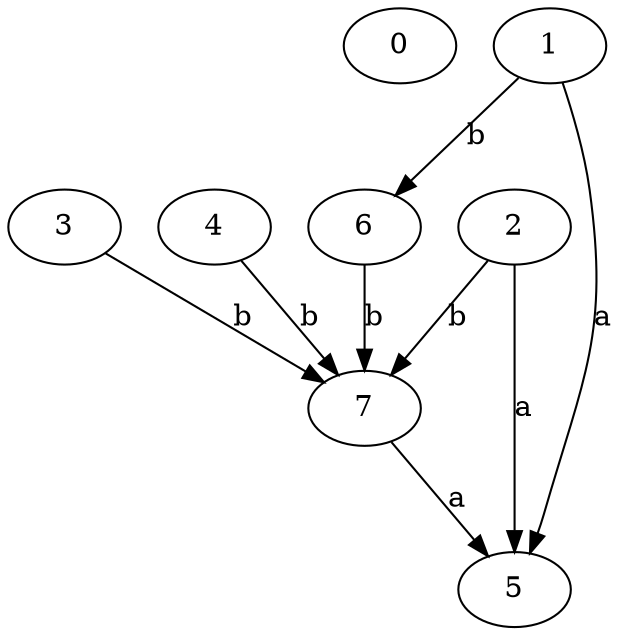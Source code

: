 strict digraph  {
0;
3;
4;
5;
6;
7;
1;
2;
3 -> 7  [label=b];
4 -> 7  [label=b];
6 -> 7  [label=b];
7 -> 5  [label=a];
1 -> 5  [label=a];
1 -> 6  [label=b];
2 -> 5  [label=a];
2 -> 7  [label=b];
}

